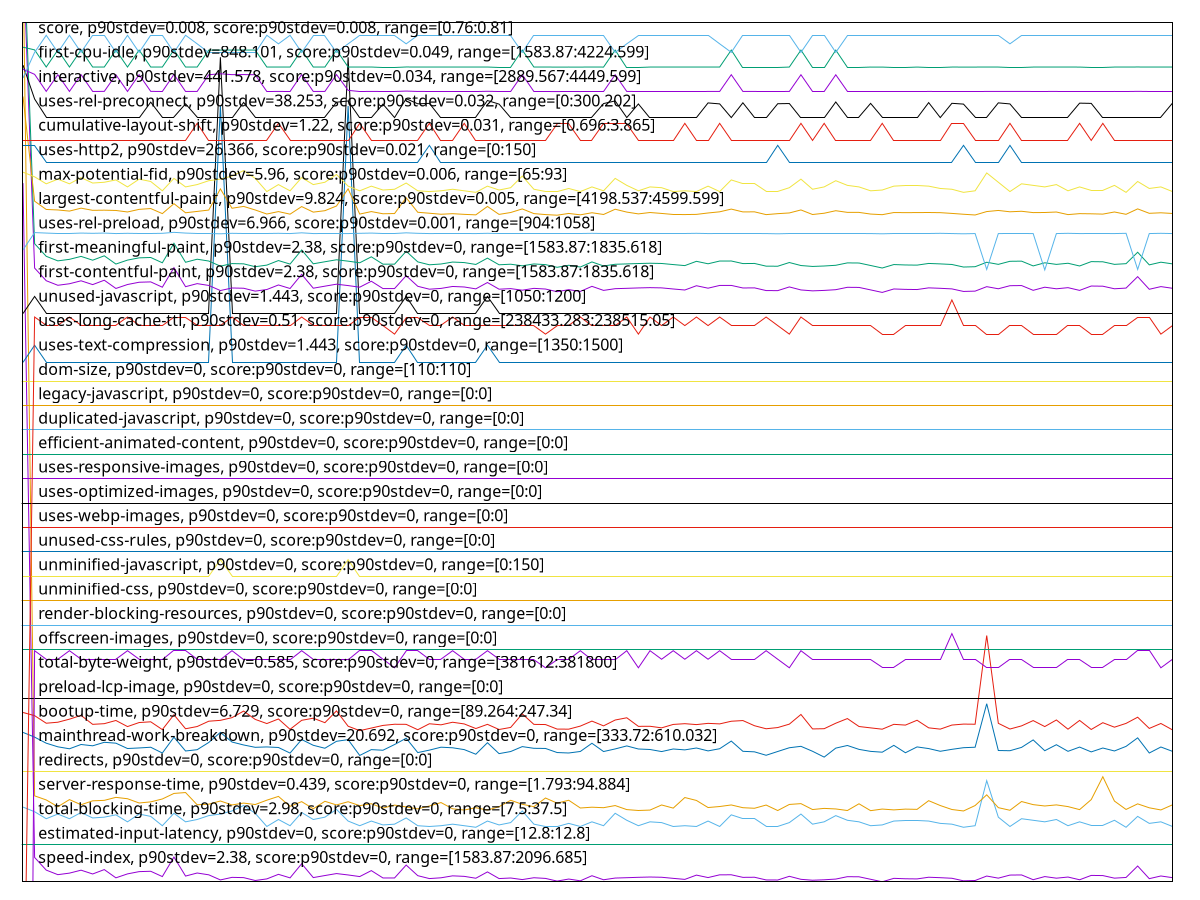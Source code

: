 reset

$speedIndexP90Stdev238ScoreP90Stdev0Range1583872096685 <<EOF
0 28.60945637517534
1 0.9855381056156887
2 0.46711560521703177
3 0.2802359209561587
4 0.3429412311140254
5 0.4640208037499747
6 0.3081840153589752
7 0.48766575670804
8 0.15029332806824414
9 0.3117532228218636
10 0.40454424498742014
11 0.41912525280115176
12 0.20181940046499847
13 1.00145582208836
14 0.2226653580475073
15 0.3480648158692503
16 0.27363051511976266
17 0.06429747413747577
18 0.1694509584302324
19 0.15895542342785518
20 0.040923211659375625
21 0.10657821086206809
22 0.29345231387593174
23 0.14887569132770295
24 0.7279914623371155
25 0.1603646882978893
26 0.24407223095455777
27 0.3251091469169154
28 0.26820833364951113
29 0.2021040440625086
30 0.4462333695289402
31 0.14539299319342547
32 0.1458478648247734
33 0.673797553869548
34 0.23890678684675493
35 0.11980297565237663
36 0.1520737458644561
37 0.23176837192090716
38 0.21069637383446604
39 0.13374493068346283
40 0.3931166417343377
41 0.12010994423792454
42 0.14323305060055702
43 0.07876685701101849
44 0.15420857284581757
45 0.12651442518196632
46 0.016868037046108952
47 0.10102766071058511
48 0.027670540634019858
49 0.23681660984148323
50 0.07119031419486532
51 0.1409559018204476
52 0.1556066752218328
53 0.1716527603757072
54 0.18333989161475017
55 0.1736954967813773
56 0.1287636677270001
57 0.0868150151995053
58 0.2618345495640284
59 0.16118792223186063
60 0.2734547058389438
61 0.2751402424359952
62 0.16981094886239134
63 0.17437082766959122
64 0.06424166166736711
65 0.06100453840153364
66 0.21281445707479918
67 0.08940750443565548
68 0.052200121243188846
69 0.07020801472108928
70 0.09976629888629418
71 0.19757486211388198
72 0.1926494116274995
73 0.091254897195995
74 -0.012014916230882022
75 0.12938039552162195
76 0.11234642964694785
77 0.10581358002168884
78 0.17475035246627613
79 0.15639642167371903
80 0.13255612507033732
81 0.027991462337112694
82 0.04084786482475522
83 0.22369788874438257
84 0.13752343490926933
85 0.2630456801652059
86 0.2691822612527517
87 0.07370187534938566
88 0.20148731626792937
89 0.13634300116665088
90 0.1826952575850953
91 0.07113450172477087
92 0.24939953122564873
93 0.24254296927382768
94 0.13714670073609625
95 0.16561943235784327
96 0.6340144251819453
97 0.11660492111562348
98 0.22624851862798323
99 0.1571136119145251
EOF

$estimatedInputLatencyP90Stdev0ScoreP90Stdev0Range128128 <<EOF
0 1.5000000000001847
1 1.5000000000001847
2 1.5000000000001847
3 1.5000000000001847
4 1.5000000000001847
5 1.5000000000001847
6 1.5000000000001847
7 1.5000000000001847
8 1.5000000000001847
9 1.5000000000001847
10 1.5000000000001847
11 1.5000000000001847
12 1.5000000000001847
13 1.5000000000001847
14 1.5000000000001847
15 1.5000000000001847
16 1.5000000000001847
17 1.5000000000001847
18 1.5000000000001847
19 1.5000000000001847
20 1.5000000000001847
21 1.5000000000001847
22 1.5000000000001847
23 1.5000000000001847
24 1.5000000000001847
25 1.5000000000001847
26 1.5000000000001847
27 1.5000000000001847
28 1.5000000000001847
29 1.5000000000001847
30 1.5000000000001847
31 1.5000000000001847
32 1.5000000000001847
33 1.5000000000001847
34 1.5000000000001847
35 1.5000000000001847
36 1.5000000000001847
37 1.5000000000001847
38 1.5000000000001847
39 1.5000000000001847
40 1.5000000000001847
41 1.5000000000001847
42 1.5000000000001847
43 1.5000000000001847
44 1.5000000000001847
45 1.5000000000001847
46 1.5000000000001847
47 1.5000000000001847
48 1.5000000000001847
49 1.5000000000001847
50 1.5000000000001847
51 1.5000000000001847
52 1.5000000000001847
53 1.5000000000001847
54 1.5000000000001847
55 1.5000000000001847
56 1.5000000000001847
57 1.5000000000001847
58 1.5000000000001847
59 1.5000000000001847
60 1.5000000000001847
61 1.5000000000001847
62 1.5000000000001847
63 1.5000000000001847
64 1.5000000000001847
65 1.5000000000001847
66 1.5000000000001847
67 1.5000000000001847
68 1.5000000000001847
69 1.5000000000001847
70 1.5000000000001847
71 1.5000000000001847
72 1.5000000000001847
73 1.5000000000001847
74 1.5000000000001847
75 1.5000000000001847
76 1.5000000000001847
77 1.5000000000001847
78 1.5000000000001847
79 1.5000000000001847
80 1.5000000000001847
81 1.5000000000001847
82 1.5000000000001847
83 1.5000000000001847
84 1.5000000000001847
85 1.5000000000001847
86 1.5000000000001847
87 1.5000000000001847
88 1.5000000000001847
89 1.5000000000001847
90 1.5000000000001847
91 1.5000000000001847
92 1.5000000000001847
93 1.5000000000001847
94 1.5000000000001847
95 1.5000000000001847
96 1.5000000000001847
97 1.5000000000001847
98 1.5000000000001847
99 1.5000000000001847
EOF

$totalBlockingTimeP90Stdev298ScoreP90Stdev0Range75375 <<EOF
0 3.049181818181818
1 2.8582727272727273
2 2.5719090909090907
3 2.762818181818182
4 2.5719090909090907
5 2.8264545454545456
6 2.603727272727273
7 2.6355454545454546
8 2.731
9 2.4446363636363637
10 2.762818181818182
11 2.6673636363636364
12 2.2855454545454545
13 2.7946363636363634
14 2.4446363636363637
15 2.5400909090909094
16 2.699181818181818
17 2.762818181818182
18 2.890090909090909
19 3.1128181818181817
20 2.7946363636363634
21 2.253727272727273
22 2.5400909090909094
23 2.2855454545454545
24 2.8264545454545456
25 2.5400909090909094
26 2.6355454545454546
27 2.9537272727272725
28 2.4764545454545455
29 2.2855454545454545
30 2.4764545454545455
31 2.3173636363636363
32 2.349181818181818
33 2.603727272727273
34 2.2855454545454545
35 2.253727272727273
36 2.2855454545454545
37 2.349181818181818
38 2.2855454545454545
39 2.221909090909091
40 2.4764545454545455
41 2.3173636363636363
42 2.412818181818182
43 2.890090909090909
44 2.349181818181818
45 2.253727272727273
46 2.253727272727273
47 2.3810000000000002
48 2.253727272727273
49 2.4446363636363637
50 2.2855454545454545
51 2.7946363636363634
52 2.508272727272727
53 2.2855454545454545
54 2.4446363636363637
55 2.412818181818182
56 2.253727272727273
57 2.2855454545454545
58 2.253727272727273
59 2.4764545454545455
60 2.253727272727273
61 2.731
62 2.5719090909090907
63 2.5719090909090907
64 2.253727272727273
65 2.253727272727273
66 2.412818181818182
67 2.762818181818182
68 2.349181818181818
69 2.4446363636363637
70 2.699181818181818
71 2.508272727272727
72 2.4446363636363637
73 2.2855454545454545
74 2.3173636363636363
75 2.4764545454545455
76 2.508272727272727
77 2.508272727272727
78 2.4764545454545455
79 2.3810000000000002
80 2.349181818181818
81 2.221909090909091
82 2.2855454545454545
83 4.131
84 2.6355454545454546
85 2.253727272727273
86 2.5719090909090907
87 2.508272727272727
88 2.4446363636363637
89 2.5400909090909094
90 2.2855454545454545
91 2.4446363636363637
92 2.2855454545454545
93 2.2855454545454545
94 2.508272727272727
95 2.221909090909091
96 2.6673636363636364
97 2.3810000000000002
98 2.4446363636363637
99 2.253727272727273
EOF

$serverResponseTimeP90Stdev0439ScoreP90Stdev0Range179394884 <<EOF
0 37.867381105743426
1 3.5087659688674186
2 3.3419382716049384
3 3.06314063338701
4 3.3554648416532475
5 3.1450515297906603
6 3.3051159420289857
7 3.324278582930757
8 3.447144927536232
9 3.3907842190016106
10 3.2168174986580786
11 3.2619060654857757
12 3.3806392914653784
13 3.60833655394525
14 3.6444074074074075
15 3.1443000536768655
16 3.1679715512614064
17 3.2983526570048314
18 3.1364095544820185
19 3.213060118089104
20 3.1529420289855072
21 3.331417606011809
22 3.48622168545357
23 3.080048845947397
24 3.2716752549651105
25 2.9804782608695657
26 3.285201825013419
27 3.1364095544820185
28 3.2679178743961357
29 3.10785346215781
30 3.186382716049383
31 3.0067799248523888
32 3.1311492216854537
33 3.0544986580783684
34 2.9752179280730005
35 3.094702630166399
36 3.2341014492753626
37 2.9782238325281805
38 2.926747718733226
39 3.0240638754696727
40 2.9252447665056365
41 3.0642678475577028
42 3.3272844873859366
43 3.1642141706924316
44 3.0653950617283954
45 3.4204675254965116
46 3.210054213633924
47 3.328787439613527
48 3.0112887815351588
49 3.0439779924852393
50 3.0236881374127753
51 3.111610842726785
52 2.9455346215781
53 2.9090880300590447
54 2.9263719806763286
55 3.135282340311326
56 3.0067799248523888
57 3.4400059044551803
58 3.3205212023617823
59 3.0304514224369297
60 3.071782608695653
61 3.1360338164251207
62 3.023312399355878
63 3.0000166398282344
64 3.1322764358561463
65 2.9072093397745573
66 3.1566994095544825
67 3.1901400966183577
68 2.948164787976382
69 2.995132045088567
70 2.972212023617821
71 2.90833655394525
72 3.1837525496511008
73 2.9019490069779925
74 2.9677031669350513
75 2.933886741814278
76 2.9654487385936665
77 2.9556795491143317
78 3.3111277509393453
79 3.1119865807836824
80 2.949667740203972
81 2.889549651100376
82 3.1119865807836824
83 3.5504728931830387
84 3.0251910896403653
85 2.9184814814814817
86 3.2765598497047774
87 3.149184648416533
88 3.0939511540526037
89 3.138288244766506
90 3.0687767042404728
91 2.944783145464305
92 3.3547133655394523
93 4.291804079441761
94 3.2953467525496514
95 2.951922168545357
96 3.1807466451959208
97 3.019555018786903
98 2.931256575415996
99 3.1412941492216855
EOF

$redirectsP90Stdev0ScoreP90Stdev0Range00 <<EOF
0 4.5
1 4.5
2 4.5
3 4.5
4 4.5
5 4.5
6 4.5
7 4.5
8 4.5
9 4.5
10 4.5
11 4.5
12 4.5
13 4.5
14 4.5
15 4.5
16 4.5
17 4.5
18 4.5
19 4.5
20 4.5
21 4.5
22 4.5
23 4.5
24 4.5
25 4.5
26 4.5
27 4.5
28 4.5
29 4.5
30 4.5
31 4.5
32 4.5
33 4.5
34 4.5
35 4.5
36 4.5
37 4.5
38 4.5
39 4.5
40 4.5
41 4.5
42 4.5
43 4.5
44 4.5
45 4.5
46 4.5
47 4.5
48 4.5
49 4.5
50 4.5
51 4.5
52 4.5
53 4.5
54 4.5
55 4.5
56 4.5
57 4.5
58 4.5
59 4.5
60 4.5
61 4.5
62 4.5
63 4.5
64 4.5
65 4.5
66 4.5
67 4.5
68 4.5
69 4.5
70 4.5
71 4.5
72 4.5
73 4.5
74 4.5
75 4.5
76 4.5
77 4.5
78 4.5
79 4.5
80 4.5
81 4.5
82 4.5
83 4.5
84 4.5
85 4.5
86 4.5
87 4.5
88 4.5
89 4.5
90 4.5
91 4.5
92 4.5
93 4.5
94 4.5
95 4.5
96 4.5
97 4.5
98 4.5
99 4.5
EOF

$mainthreadWorkBreakdownP90Stdev20692ScoreP90Stdev0Range33372610032 <<EOF
0 6.1083453533616865
1 5.914105013120983
2 5.6664034476517955
3 5.518118224595058
4 5.437039589177449
5 5.613512306578588
6 5.558879241697584
7 5.702477106144238
8 5.667131888516875
9 5.44793453081169
10 5.471212967152292
11 5.500287259071577
12 5.263290607184869
13 5.911381277712422
14 5.347251334720838
15 5.400300832503844
16 5.696712921907519
17 6.108978780200888
18 5.713973803275721
19 5.593369333092027
20 5.4975635236630165
21 5.513177495249298
22 5.490247443670254
23 5.261358655325309
24 5.816588951226132
25 5.580352411546463
26 5.459272871233371
27 5.744346620215363
28 5.8112998371188125
29 5.164539362953578
30 5.402707854492803
31 5.377592480318522
32 5.611231969957467
33 5.869448420957379
34 5.281438286127951
35 5.382374852954483
36 5.502219210931138
37 5.478275676409373
38 5.404101393539044
39 5.214105013120983
40 5.685627952221518
41 5.238618631798026
42 5.324384625825715
43 5.526479458872498
44 5.456517464482852
45 5.45075328024613
46 5.283370237987512
47 5.26430409012759
48 5.327013347208396
49 5.6634896841914735
50 5.324447968509636
51 5.430927020179167
52 5.554476925165142
53 5.428424984164327
54 5.408060311284045
55 5.323212786173196
56 5.428741697583927
57 5.392161297620126
58 5.4693126866346935
59 5.350481811600758
60 5.439794995927969
61 5.753024567912405
62 5.333600986336075
63 5.312127816487194
64 5.171507058184777
65 5.326284906343316
66 5.479732558139535
67 5.538039498687899
68 5.334646140620757
69 5.096414306397609
70 5.464435299972852
71 5.571991177269024
72 5.413127725997645
73 5.330813908243597
74 5.297622341869513
75 5.577597004795945
76 5.275072346393991
77 5.513652565378697
78 5.44559085150665
79 5.334931182698396
80 5.414457922359965
81 5.481727852683013
82 5.500889014568816
83 7.284207266310741
84 5.366444167948601
85 5.35786123427744
86 5.494618088860735
87 5.800563252194371
88 5.358304633064879
89 5.603535833861187
90 5.333157587548637
91 5.507096597592977
92 5.309625780472354
93 5.468805945163333
94 5.347789747534158
95 5.5355374626730605
96 5.8851574065695385
97 5.264494118179349
98 5.5101687177630945
99 5.331795719844356
EOF

$bootupTimeP90Stdev6729ScoreP90Stdev0Range8926424734 <<EOF
0 6.9235621301775145
1 6.794469428007889
2 6.484410256410257
3 6.525140039447731
4 6.650485207100591
5 6.805021696252464
6 6.438355029585798
7 6.465771203155818
8 6.596934911242604
9 6.346934911242604
10 6.512023668639053
11 6.542595660749507
12 6.223562130177514
13 6.831353057199211
14 6.257388560157791
15 6.349104536489152
16 6.5670532544378695
17 6.60196449704142
18 6.712418145956606
19 6.981747534516765
20 6.641214990138066
21 6.470603550295857
22 6.65876923076923
23 6.234607495069033
24 6.603443786982249
25 6.689834319526627
26 6.506599605522682
27 6.989637080867849
28 6.361727810650887
29 6.180169625246548
30 6.286382642998027
31 6.3942721893491115
32 6.442003944773175
33 6.4384536489151865
34 6.217546351084812
35 6.462812623274161
36 6.418631163708087
37 6.524646942800788
38 6.455120315581854
39 6.2669546351084815
40 6.4385522682445755
41 6.227408284023668
42 6.312023668639053
43 6.8674477317554246
44 6.43687573964497
45 6.430071005917159
46 6.244074950690335
47 6.241313609467455
48 6.366560157790927
49 6.571293885601577
50 6.376224852071005
51 6.6153767258382645
52 6.70738856015779
53 6.3563037475345165
54 6.3593609467455625
55 6.294765285996055
56 6.434903353057199
57 6.465475345167652
58 6.428295857988165
59 6.4787889546351085
60 6.456698224852071
61 6.565573964497041
62 6.593384615384615
63 6.381550295857988
64 6.257289940828402
65 6.30669822485207
66 6.446836291913215
67 6.842891518737671
68 6.250781065088757
69 6.259656804733728
70 6.484607495069033
71 6.6754358974358965
72 6.34989349112426
73 6.293877712031558
74 6.2398343195266275
75 6.438650887573964
76 6.408078895463511
77 6.6063037475345165
78 6.29515976331361
79 6.242299802761341
80 6.409262327416174
81 6.4486114398422085
82 6.443088757396449
83 10.077506903353052
84 6.48066272189349
85 6.246343195266272
86 6.375633136094674
87 6.592595660749506
88 6.34713214990138
89 6.6173491124260355
90 6.240031558185404
91 6.599400394477317
92 6.228295857988165
93 6.505909270216962
94 6.322280078895464
95 6.477112426035504
96 6.730366863905324
97 6.271491124260356
98 6.474055226824457
99 6.211136094674556
EOF

$preloadLcpImageP90Stdev0ScoreP90Stdev0Range00 <<EOF
0 7.5
1 7.5
2 7.5
3 7.5
4 7.5
5 7.5
6 7.5
7 7.5
8 7.5
9 7.5
10 7.5
11 7.5
12 7.5
13 7.5
14 7.5
15 7.5
16 7.5
17 7.5
18 7.5
19 7.5
20 7.5
21 7.5
22 7.5
23 7.5
24 7.5
25 7.5
26 7.5
27 7.5
28 7.5
29 7.5
30 7.5
31 7.5
32 7.5
33 7.5
34 7.5
35 7.5
36 7.5
37 7.5
38 7.5
39 7.5
40 7.5
41 7.5
42 7.5
43 7.5
44 7.5
45 7.5
46 7.5
47 7.5
48 7.5
49 7.5
50 7.5
51 7.5
52 7.5
53 7.5
54 7.5
55 7.5
56 7.5
57 7.5
58 7.5
59 7.5
60 7.5
61 7.5
62 7.5
63 7.5
64 7.5
65 7.5
66 7.5
67 7.5
68 7.5
69 7.5
70 7.5
71 7.5
72 7.5
73 7.5
74 7.5
75 7.5
76 7.5
77 7.5
78 7.5
79 7.5
80 7.5
81 7.5
82 7.5
83 7.5
84 7.5
85 7.5
86 7.5
87 7.5
88 7.5
89 7.5
90 7.5
91 7.5
92 7.5
93 7.5
94 7.5
95 7.5
96 7.5
97 7.5
98 7.5
99 7.5
EOF

$totalByteWeightP90Stdev0585ScoreP90Stdev0Range381612381800 <<EOF
0 -55.64450000002398
1 9.45549999998184
2 9.105499999976018
3 9.105499999976018
4 9.45549999998184
5 9.105499999976018
6 9.105499999976018
7 9.105499999976018
8 9.105499999976018
9 9.45549999998184
10 9.105499999976018
11 9.105499999976018
12 9.105499999976018
13 9.45549999998184
14 9.45549999998184
15 9.105499999976018
16 9.105499999976018
17 9.105499999976018
18 9.45549999998184
19 9.105499999976018
20 9.105499999976018
21 9.105499999976018
22 9.105499999976018
23 9.105499999976018
24 9.45549999998184
25 9.105499999976018
26 9.105499999976018
27 9.105499999976018
28 9.105499999976018
29 9.45549999998184
30 9.45549999998184
31 9.105499999976018
32 8.755499999999302
33 9.45549999998184
34 9.45549999998184
35 9.105499999976018
36 9.105499999976018
37 9.45549999998184
38 9.105499999976018
39 9.105499999976018
40 9.45549999998184
41 9.105499999976018
42 9.105499999976018
43 9.105499999976018
44 9.105499999976018
45 8.755499999999302
46 9.105499999976018
47 9.105499999976018
48 9.45549999998184
49 9.105499999976018
50 9.105499999976018
51 9.105499999976018
52 9.45549999998184
53 8.755499999999302
54 9.45549999998184
55 9.105499999976018
56 9.45549999998184
57 9.105499999976018
58 9.45549999998184
59 9.105499999976018
60 9.45549999998184
61 9.105499999976018
62 9.105499999976018
63 9.105499999976018
64 9.45549999998184
65 9.105499999976018
66 8.755499999999302
67 9.45549999998184
68 9.105499999976018
69 9.105499999976018
70 9.105499999976018
71 9.105499999976018
72 9.105499999976018
73 9.105499999976018
74 8.755499999999302
75 8.755499999999302
76 9.105499999976018
77 9.105499999976018
78 9.105499999976018
79 9.105499999976018
80 10.15549999999348
81 9.105499999976018
82 9.105499999976018
83 8.755499999999302
84 8.755499999999302
85 9.105499999976018
86 9.105499999976018
87 8.755499999999302
88 8.755499999999302
89 8.755499999999302
90 9.105499999976018
91 9.105499999976018
92 8.755499999999302
93 8.755499999999302
94 9.105499999976018
95 9.105499999976018
96 9.45549999998184
97 9.45549999998184
98 8.755499999999302
99 9.105499999976018
EOF

$offscreenImagesP90Stdev0ScoreP90Stdev0Range00 <<EOF
0 9.5
1 9.5
2 9.5
3 9.5
4 9.5
5 9.5
6 9.5
7 9.5
8 9.5
9 9.5
10 9.5
11 9.5
12 9.5
13 9.5
14 9.5
15 9.5
16 9.5
17 9.5
18 9.5
19 9.5
20 9.5
21 9.5
22 9.5
23 9.5
24 9.5
25 9.5
26 9.5
27 9.5
28 9.5
29 9.5
30 9.5
31 9.5
32 9.5
33 9.5
34 9.5
35 9.5
36 9.5
37 9.5
38 9.5
39 9.5
40 9.5
41 9.5
42 9.5
43 9.5
44 9.5
45 9.5
46 9.5
47 9.5
48 9.5
49 9.5
50 9.5
51 9.5
52 9.5
53 9.5
54 9.5
55 9.5
56 9.5
57 9.5
58 9.5
59 9.5
60 9.5
61 9.5
62 9.5
63 9.5
64 9.5
65 9.5
66 9.5
67 9.5
68 9.5
69 9.5
70 9.5
71 9.5
72 9.5
73 9.5
74 9.5
75 9.5
76 9.5
77 9.5
78 9.5
79 9.5
80 9.5
81 9.5
82 9.5
83 9.5
84 9.5
85 9.5
86 9.5
87 9.5
88 9.5
89 9.5
90 9.5
91 9.5
92 9.5
93 9.5
94 9.5
95 9.5
96 9.5
97 9.5
98 9.5
99 9.5
EOF

$renderBlockingResourcesP90Stdev0ScoreP90Stdev0Range00 <<EOF
0 10.5
1 10.5
2 10.5
3 10.5
4 10.5
5 10.5
6 10.5
7 10.5
8 10.5
9 10.5
10 10.5
11 10.5
12 10.5
13 10.5
14 10.5
15 10.5
16 10.5
17 10.5
18 10.5
19 10.5
20 10.5
21 10.5
22 10.5
23 10.5
24 10.5
25 10.5
26 10.5
27 10.5
28 10.5
29 10.5
30 10.5
31 10.5
32 10.5
33 10.5
34 10.5
35 10.5
36 10.5
37 10.5
38 10.5
39 10.5
40 10.5
41 10.5
42 10.5
43 10.5
44 10.5
45 10.5
46 10.5
47 10.5
48 10.5
49 10.5
50 10.5
51 10.5
52 10.5
53 10.5
54 10.5
55 10.5
56 10.5
57 10.5
58 10.5
59 10.5
60 10.5
61 10.5
62 10.5
63 10.5
64 10.5
65 10.5
66 10.5
67 10.5
68 10.5
69 10.5
70 10.5
71 10.5
72 10.5
73 10.5
74 10.5
75 10.5
76 10.5
77 10.5
78 10.5
79 10.5
80 10.5
81 10.5
82 10.5
83 10.5
84 10.5
85 10.5
86 10.5
87 10.5
88 10.5
89 10.5
90 10.5
91 10.5
92 10.5
93 10.5
94 10.5
95 10.5
96 10.5
97 10.5
98 10.5
99 10.5
EOF

$unminifiedCssP90Stdev0ScoreP90Stdev0Range00 <<EOF
0 11.5
1 11.5
2 11.5
3 11.5
4 11.5
5 11.5
6 11.5
7 11.5
8 11.5
9 11.5
10 11.5
11 11.5
12 11.5
13 11.5
14 11.5
15 11.5
16 11.5
17 11.5
18 11.5
19 11.5
20 11.5
21 11.5
22 11.5
23 11.5
24 11.5
25 11.5
26 11.5
27 11.5
28 11.5
29 11.5
30 11.5
31 11.5
32 11.5
33 11.5
34 11.5
35 11.5
36 11.5
37 11.5
38 11.5
39 11.5
40 11.5
41 11.5
42 11.5
43 11.5
44 11.5
45 11.5
46 11.5
47 11.5
48 11.5
49 11.5
50 11.5
51 11.5
52 11.5
53 11.5
54 11.5
55 11.5
56 11.5
57 11.5
58 11.5
59 11.5
60 11.5
61 11.5
62 11.5
63 11.5
64 11.5
65 11.5
66 11.5
67 11.5
68 11.5
69 11.5
70 11.5
71 11.5
72 11.5
73 11.5
74 11.5
75 11.5
76 11.5
77 11.5
78 11.5
79 11.5
80 11.5
81 11.5
82 11.5
83 11.5
84 11.5
85 11.5
86 11.5
87 11.5
88 11.5
89 11.5
90 11.5
91 11.5
92 11.5
93 11.5
94 11.5
95 11.5
96 11.5
97 11.5
98 11.5
99 11.5
EOF

$unminifiedJavascriptP90Stdev0ScoreP90Stdev0Range0150 <<EOF
0 12.486
1 12.486
2 12.486
3 12.486
4 12.486
5 12.486
6 12.486
7 12.486
8 12.486
9 12.486
10 12.486
11 12.486
12 12.486
13 12.486
14 12.486
15 12.486
16 12.486
17 13.186
18 12.486
19 12.486
20 12.486
21 12.486
22 12.486
23 12.486
24 12.486
25 12.486
26 12.486
27 12.486
28 13.186
29 12.486
30 12.486
31 12.486
32 12.486
33 12.486
34 12.486
35 12.486
36 12.486
37 12.486
38 12.486
39 12.486
40 12.486
41 12.486
42 12.486
43 12.486
44 12.486
45 12.486
46 12.486
47 12.486
48 12.486
49 12.486
50 12.486
51 12.486
52 12.486
53 12.486
54 12.486
55 12.486
56 12.486
57 12.486
58 12.486
59 12.486
60 12.486
61 12.486
62 12.486
63 12.486
64 12.486
65 12.486
66 12.486
67 12.486
68 12.486
69 12.486
70 12.486
71 12.486
72 12.486
73 12.486
74 12.486
75 12.486
76 12.486
77 12.486
78 12.486
79 12.486
80 12.486
81 12.486
82 12.486
83 12.486
84 12.486
85 12.486
86 12.486
87 12.486
88 12.486
89 12.486
90 12.486
91 12.486
92 12.486
93 12.486
94 12.486
95 12.486
96 12.486
97 12.486
98 12.486
99 12.486
EOF

$unusedCssRulesP90Stdev0ScoreP90Stdev0Range00 <<EOF
0 13.5
1 13.5
2 13.5
3 13.5
4 13.5
5 13.5
6 13.5
7 13.5
8 13.5
9 13.5
10 13.5
11 13.5
12 13.5
13 13.5
14 13.5
15 13.5
16 13.5
17 13.5
18 13.5
19 13.5
20 13.5
21 13.5
22 13.5
23 13.5
24 13.5
25 13.5
26 13.5
27 13.5
28 13.5
29 13.5
30 13.5
31 13.5
32 13.5
33 13.5
34 13.5
35 13.5
36 13.5
37 13.5
38 13.5
39 13.5
40 13.5
41 13.5
42 13.5
43 13.5
44 13.5
45 13.5
46 13.5
47 13.5
48 13.5
49 13.5
50 13.5
51 13.5
52 13.5
53 13.5
54 13.5
55 13.5
56 13.5
57 13.5
58 13.5
59 13.5
60 13.5
61 13.5
62 13.5
63 13.5
64 13.5
65 13.5
66 13.5
67 13.5
68 13.5
69 13.5
70 13.5
71 13.5
72 13.5
73 13.5
74 13.5
75 13.5
76 13.5
77 13.5
78 13.5
79 13.5
80 13.5
81 13.5
82 13.5
83 13.5
84 13.5
85 13.5
86 13.5
87 13.5
88 13.5
89 13.5
90 13.5
91 13.5
92 13.5
93 13.5
94 13.5
95 13.5
96 13.5
97 13.5
98 13.5
99 13.5
EOF

$usesWebpImagesP90Stdev0ScoreP90Stdev0Range00 <<EOF
0 14.5
1 14.5
2 14.5
3 14.5
4 14.5
5 14.5
6 14.5
7 14.5
8 14.5
9 14.5
10 14.5
11 14.5
12 14.5
13 14.5
14 14.5
15 14.5
16 14.5
17 14.5
18 14.5
19 14.5
20 14.5
21 14.5
22 14.5
23 14.5
24 14.5
25 14.5
26 14.5
27 14.5
28 14.5
29 14.5
30 14.5
31 14.5
32 14.5
33 14.5
34 14.5
35 14.5
36 14.5
37 14.5
38 14.5
39 14.5
40 14.5
41 14.5
42 14.5
43 14.5
44 14.5
45 14.5
46 14.5
47 14.5
48 14.5
49 14.5
50 14.5
51 14.5
52 14.5
53 14.5
54 14.5
55 14.5
56 14.5
57 14.5
58 14.5
59 14.5
60 14.5
61 14.5
62 14.5
63 14.5
64 14.5
65 14.5
66 14.5
67 14.5
68 14.5
69 14.5
70 14.5
71 14.5
72 14.5
73 14.5
74 14.5
75 14.5
76 14.5
77 14.5
78 14.5
79 14.5
80 14.5
81 14.5
82 14.5
83 14.5
84 14.5
85 14.5
86 14.5
87 14.5
88 14.5
89 14.5
90 14.5
91 14.5
92 14.5
93 14.5
94 14.5
95 14.5
96 14.5
97 14.5
98 14.5
99 14.5
EOF

$usesOptimizedImagesP90Stdev0ScoreP90Stdev0Range00 <<EOF
0 15.5
1 15.5
2 15.5
3 15.5
4 15.5
5 15.5
6 15.5
7 15.5
8 15.5
9 15.5
10 15.5
11 15.5
12 15.5
13 15.5
14 15.5
15 15.5
16 15.5
17 15.5
18 15.5
19 15.5
20 15.5
21 15.5
22 15.5
23 15.5
24 15.5
25 15.5
26 15.5
27 15.5
28 15.5
29 15.5
30 15.5
31 15.5
32 15.5
33 15.5
34 15.5
35 15.5
36 15.5
37 15.5
38 15.5
39 15.5
40 15.5
41 15.5
42 15.5
43 15.5
44 15.5
45 15.5
46 15.5
47 15.5
48 15.5
49 15.5
50 15.5
51 15.5
52 15.5
53 15.5
54 15.5
55 15.5
56 15.5
57 15.5
58 15.5
59 15.5
60 15.5
61 15.5
62 15.5
63 15.5
64 15.5
65 15.5
66 15.5
67 15.5
68 15.5
69 15.5
70 15.5
71 15.5
72 15.5
73 15.5
74 15.5
75 15.5
76 15.5
77 15.5
78 15.5
79 15.5
80 15.5
81 15.5
82 15.5
83 15.5
84 15.5
85 15.5
86 15.5
87 15.5
88 15.5
89 15.5
90 15.5
91 15.5
92 15.5
93 15.5
94 15.5
95 15.5
96 15.5
97 15.5
98 15.5
99 15.5
EOF

$usesResponsiveImagesP90Stdev0ScoreP90Stdev0Range00 <<EOF
0 16.5
1 16.5
2 16.5
3 16.5
4 16.5
5 16.5
6 16.5
7 16.5
8 16.5
9 16.5
10 16.5
11 16.5
12 16.5
13 16.5
14 16.5
15 16.5
16 16.5
17 16.5
18 16.5
19 16.5
20 16.5
21 16.5
22 16.5
23 16.5
24 16.5
25 16.5
26 16.5
27 16.5
28 16.5
29 16.5
30 16.5
31 16.5
32 16.5
33 16.5
34 16.5
35 16.5
36 16.5
37 16.5
38 16.5
39 16.5
40 16.5
41 16.5
42 16.5
43 16.5
44 16.5
45 16.5
46 16.5
47 16.5
48 16.5
49 16.5
50 16.5
51 16.5
52 16.5
53 16.5
54 16.5
55 16.5
56 16.5
57 16.5
58 16.5
59 16.5
60 16.5
61 16.5
62 16.5
63 16.5
64 16.5
65 16.5
66 16.5
67 16.5
68 16.5
69 16.5
70 16.5
71 16.5
72 16.5
73 16.5
74 16.5
75 16.5
76 16.5
77 16.5
78 16.5
79 16.5
80 16.5
81 16.5
82 16.5
83 16.5
84 16.5
85 16.5
86 16.5
87 16.5
88 16.5
89 16.5
90 16.5
91 16.5
92 16.5
93 16.5
94 16.5
95 16.5
96 16.5
97 16.5
98 16.5
99 16.5
EOF

$efficientAnimatedContentP90Stdev0ScoreP90Stdev0Range00 <<EOF
0 17.5
1 17.5
2 17.5
3 17.5
4 17.5
5 17.5
6 17.5
7 17.5
8 17.5
9 17.5
10 17.5
11 17.5
12 17.5
13 17.5
14 17.5
15 17.5
16 17.5
17 17.5
18 17.5
19 17.5
20 17.5
21 17.5
22 17.5
23 17.5
24 17.5
25 17.5
26 17.5
27 17.5
28 17.5
29 17.5
30 17.5
31 17.5
32 17.5
33 17.5
34 17.5
35 17.5
36 17.5
37 17.5
38 17.5
39 17.5
40 17.5
41 17.5
42 17.5
43 17.5
44 17.5
45 17.5
46 17.5
47 17.5
48 17.5
49 17.5
50 17.5
51 17.5
52 17.5
53 17.5
54 17.5
55 17.5
56 17.5
57 17.5
58 17.5
59 17.5
60 17.5
61 17.5
62 17.5
63 17.5
64 17.5
65 17.5
66 17.5
67 17.5
68 17.5
69 17.5
70 17.5
71 17.5
72 17.5
73 17.5
74 17.5
75 17.5
76 17.5
77 17.5
78 17.5
79 17.5
80 17.5
81 17.5
82 17.5
83 17.5
84 17.5
85 17.5
86 17.5
87 17.5
88 17.5
89 17.5
90 17.5
91 17.5
92 17.5
93 17.5
94 17.5
95 17.5
96 17.5
97 17.5
98 17.5
99 17.5
EOF

$duplicatedJavascriptP90Stdev0ScoreP90Stdev0Range00 <<EOF
0 18.5
1 18.5
2 18.5
3 18.5
4 18.5
5 18.5
6 18.5
7 18.5
8 18.5
9 18.5
10 18.5
11 18.5
12 18.5
13 18.5
14 18.5
15 18.5
16 18.5
17 18.5
18 18.5
19 18.5
20 18.5
21 18.5
22 18.5
23 18.5
24 18.5
25 18.5
26 18.5
27 18.5
28 18.5
29 18.5
30 18.5
31 18.5
32 18.5
33 18.5
34 18.5
35 18.5
36 18.5
37 18.5
38 18.5
39 18.5
40 18.5
41 18.5
42 18.5
43 18.5
44 18.5
45 18.5
46 18.5
47 18.5
48 18.5
49 18.5
50 18.5
51 18.5
52 18.5
53 18.5
54 18.5
55 18.5
56 18.5
57 18.5
58 18.5
59 18.5
60 18.5
61 18.5
62 18.5
63 18.5
64 18.5
65 18.5
66 18.5
67 18.5
68 18.5
69 18.5
70 18.5
71 18.5
72 18.5
73 18.5
74 18.5
75 18.5
76 18.5
77 18.5
78 18.5
79 18.5
80 18.5
81 18.5
82 18.5
83 18.5
84 18.5
85 18.5
86 18.5
87 18.5
88 18.5
89 18.5
90 18.5
91 18.5
92 18.5
93 18.5
94 18.5
95 18.5
96 18.5
97 18.5
98 18.5
99 18.5
EOF

$legacyJavascriptP90Stdev0ScoreP90Stdev0Range00 <<EOF
0 19.5
1 19.5
2 19.5
3 19.5
4 19.5
5 19.5
6 19.5
7 19.5
8 19.5
9 19.5
10 19.5
11 19.5
12 19.5
13 19.5
14 19.5
15 19.5
16 19.5
17 19.5
18 19.5
19 19.5
20 19.5
21 19.5
22 19.5
23 19.5
24 19.5
25 19.5
26 19.5
27 19.5
28 19.5
29 19.5
30 19.5
31 19.5
32 19.5
33 19.5
34 19.5
35 19.5
36 19.5
37 19.5
38 19.5
39 19.5
40 19.5
41 19.5
42 19.5
43 19.5
44 19.5
45 19.5
46 19.5
47 19.5
48 19.5
49 19.5
50 19.5
51 19.5
52 19.5
53 19.5
54 19.5
55 19.5
56 19.5
57 19.5
58 19.5
59 19.5
60 19.5
61 19.5
62 19.5
63 19.5
64 19.5
65 19.5
66 19.5
67 19.5
68 19.5
69 19.5
70 19.5
71 19.5
72 19.5
73 19.5
74 19.5
75 19.5
76 19.5
77 19.5
78 19.5
79 19.5
80 19.5
81 19.5
82 19.5
83 19.5
84 19.5
85 19.5
86 19.5
87 19.5
88 19.5
89 19.5
90 19.5
91 19.5
92 19.5
93 19.5
94 19.5
95 19.5
96 19.5
97 19.5
98 19.5
99 19.5
EOF

$domSizeP90Stdev0ScoreP90Stdev0Range110110 <<EOF
0 20.5
1 20.5
2 20.5
3 20.5
4 20.5
5 20.5
6 20.5
7 20.5
8 20.5
9 20.5
10 20.5
11 20.5
12 20.5
13 20.5
14 20.5
15 20.5
16 20.5
17 20.5
18 20.5
19 20.5
20 20.5
21 20.5
22 20.5
23 20.5
24 20.5
25 20.5
26 20.5
27 20.5
28 20.5
29 20.5
30 20.5
31 20.5
32 20.5
33 20.5
34 20.5
35 20.5
36 20.5
37 20.5
38 20.5
39 20.5
40 20.5
41 20.5
42 20.5
43 20.5
44 20.5
45 20.5
46 20.5
47 20.5
48 20.5
49 20.5
50 20.5
51 20.5
52 20.5
53 20.5
54 20.5
55 20.5
56 20.5
57 20.5
58 20.5
59 20.5
60 20.5
61 20.5
62 20.5
63 20.5
64 20.5
65 20.5
66 20.5
67 20.5
68 20.5
69 20.5
70 20.5
71 20.5
72 20.5
73 20.5
74 20.5
75 20.5
76 20.5
77 20.5
78 20.5
79 20.5
80 20.5
81 20.5
82 20.5
83 20.5
84 20.5
85 20.5
86 20.5
87 20.5
88 20.5
89 20.5
90 20.5
91 20.5
92 20.5
93 20.5
94 20.5
95 20.5
96 20.5
97 20.5
98 20.5
99 20.5
EOF

$usesTextCompressionP90Stdev1443ScoreP90Stdev0Range13501500 <<EOF
0 21.269000000000005
1 21.96900000000001
2 21.269000000000005
3 21.269000000000005
4 21.269000000000005
5 21.269000000000005
6 21.269000000000005
7 21.269000000000005
8 21.269000000000005
9 21.269000000000005
10 21.269000000000005
11 21.269000000000005
12 21.269000000000005
13 21.269000000000005
14 21.269000000000005
15 21.269000000000005
16 21.269000000000005
17 31.769000000000005
18 21.269000000000005
19 21.269000000000005
20 21.269000000000005
21 21.269000000000005
22 21.269000000000005
23 21.269000000000005
24 21.269000000000005
25 21.269000000000005
26 21.269000000000005
27 21.269000000000005
28 31.769000000000005
29 21.269000000000005
30 21.269000000000005
31 21.269000000000005
32 21.269000000000005
33 21.96900000000001
34 21.269000000000005
35 21.269000000000005
36 21.269000000000005
37 21.269000000000005
38 21.269000000000005
39 21.269000000000005
40 21.96900000000001
41 21.269000000000005
42 21.269000000000005
43 21.269000000000005
44 21.269000000000005
45 21.269000000000005
46 21.269000000000005
47 21.269000000000005
48 21.269000000000005
49 21.269000000000005
50 21.269000000000005
51 21.269000000000005
52 21.269000000000005
53 21.269000000000005
54 21.269000000000005
55 21.269000000000005
56 21.269000000000005
57 21.269000000000005
58 21.269000000000005
59 21.269000000000005
60 21.269000000000005
61 21.269000000000005
62 21.269000000000005
63 21.269000000000005
64 21.269000000000005
65 21.269000000000005
66 21.269000000000005
67 21.269000000000005
68 21.269000000000005
69 21.269000000000005
70 21.269000000000005
71 21.269000000000005
72 21.269000000000005
73 21.269000000000005
74 21.269000000000005
75 21.269000000000005
76 21.269000000000005
77 21.269000000000005
78 21.269000000000005
79 21.269000000000005
80 21.269000000000005
81 21.269000000000005
82 21.269000000000005
83 21.269000000000005
84 21.269000000000005
85 21.269000000000005
86 21.269000000000005
87 21.269000000000005
88 21.269000000000005
89 21.269000000000005
90 21.269000000000005
91 21.269000000000005
92 21.269000000000005
93 21.269000000000005
94 21.269000000000005
95 21.269000000000005
96 21.269000000000005
97 21.269000000000005
98 21.269000000000005
99 21.269000000000005
EOF

$usesLongCacheTtlP90Stdev051ScoreP90Stdev0Range23843328323851505 <<EOF
0 -8.573132075485773
1 23.124981132132234
2 22.774981132140965
3 22.774981132140965
4 23.124981132132234
5 22.774981132140965
6 22.774981132140965
7 22.774981132140965
8 22.774981132140965
9 23.124981132132234
10 22.774981132140965
11 22.774981132140965
12 22.774981132140965
13 23.124981132132234
14 23.124981132132234
15 22.774981132140965
16 22.774981132140965
17 22.774981132140965
18 23.124981132132234
19 22.774981132140965
20 22.774981132140965
21 22.774981132140965
22 22.774981132140965
23 22.774981132140965
24 23.124981132132234
25 22.774981132140965
26 22.774981132140965
27 22.774981132140965
28 22.774981132140965
29 23.124981132132234
30 23.124981132132234
31 22.774981132140965
32 22.424981132135144
33 23.124981132132234
34 23.124981132132234
35 22.774981132140965
36 22.774981132140965
37 23.124981132132234
38 22.774981132140965
39 22.774981132140965
40 22.774981132140965
41 22.774981132140965
42 22.774981132140965
43 22.774981132140965
44 22.774981132140965
45 22.424981132135144
46 22.774981132140965
47 22.774981132140965
48 23.124981132132234
49 22.774981132140965
50 22.774981132140965
51 22.774981132140965
52 23.124981132132234
53 22.424981132135144
54 23.124981132132234
55 22.774981132140965
56 23.124981132132234
57 22.774981132140965
58 23.124981132132234
59 22.774981132140965
60 23.124981132132234
61 22.774981132140965
62 22.774981132140965
63 22.774981132140965
64 23.124981132132234
65 22.774981132140965
66 22.424981132135144
67 23.124981132132234
68 22.774981132140965
69 22.774981132140965
70 22.774981132140965
71 22.774981132140965
72 22.774981132140965
73 22.774981132140965
74 22.424981132135144
75 22.424981132135144
76 22.774981132140965
77 22.774981132140965
78 22.774981132140965
79 22.774981132140965
80 23.824981132143876
81 22.774981132140965
82 22.774981132140965
83 22.424981132135144
84 22.424981132135144
85 22.774981132140965
86 22.774981132140965
87 22.424981132135144
88 22.424981132135144
89 22.424981132135144
90 22.774981132140965
91 22.774981132140965
92 22.424981132135144
93 22.424981132135144
94 22.774981132140965
95 22.774981132140965
96 23.124981132132234
97 23.124981132132234
98 22.424981132135144
99 22.774981132140965
EOF

$unusedJavascriptP90Stdev1443ScoreP90Stdev0Range10501200 <<EOF
0 23.26899999999999
1 23.968999999999994
2 23.26899999999999
3 23.26899999999999
4 23.26899999999999
5 23.26899999999999
6 23.26899999999999
7 23.26899999999999
8 23.26899999999999
9 23.26899999999999
10 23.26899999999999
11 23.26899999999999
12 23.26899999999999
13 23.26899999999999
14 23.26899999999999
15 23.26899999999999
16 23.26899999999999
17 33.76899999999999
18 23.26899999999999
19 23.26899999999999
20 23.26899999999999
21 23.26899999999999
22 23.26899999999999
23 23.26899999999999
24 23.26899999999999
25 23.26899999999999
26 23.26899999999999
27 23.26899999999999
28 33.76899999999999
29 23.26899999999999
30 23.26899999999999
31 23.26899999999999
32 23.26899999999999
33 23.968999999999994
34 23.26899999999999
35 23.26899999999999
36 23.26899999999999
37 23.26899999999999
38 23.26899999999999
39 23.26899999999999
40 23.968999999999994
41 23.26899999999999
42 23.26899999999999
43 23.26899999999999
44 23.26899999999999
45 23.26899999999999
46 23.26899999999999
47 23.26899999999999
48 23.26899999999999
49 23.26899999999999
50 23.26899999999999
51 23.26899999999999
52 23.26899999999999
53 23.26899999999999
54 23.26899999999999
55 23.26899999999999
56 23.26899999999999
57 23.26899999999999
58 23.26899999999999
59 23.26899999999999
60 23.26899999999999
61 23.26899999999999
62 23.26899999999999
63 23.26899999999999
64 23.26899999999999
65 23.26899999999999
66 23.26899999999999
67 23.26899999999999
68 23.26899999999999
69 23.26899999999999
70 23.26899999999999
71 23.26899999999999
72 23.26899999999999
73 23.26899999999999
74 23.26899999999999
75 23.26899999999999
76 23.26899999999999
77 23.26899999999999
78 23.26899999999999
79 23.26899999999999
80 23.26899999999999
81 23.26899999999999
82 23.26899999999999
83 23.26899999999999
84 23.26899999999999
85 23.26899999999999
86 23.26899999999999
87 23.26899999999999
88 23.26899999999999
89 23.26899999999999
90 23.26899999999999
91 23.26899999999999
92 23.26899999999999
93 23.26899999999999
94 23.26899999999999
95 23.26899999999999
96 23.26899999999999
97 23.26899999999999
98 23.26899999999999
99 23.26899999999999
EOF

$firstContentfulPaintP90Stdev238ScoreP90Stdev0Range1583871835618 <<EOF
0 38.184387318609325
1 25.13124587386382
2 24.61282337346516
3 24.42594368920429
4 24.488648999362155
5 24.609728571998104
6 24.453891783607105
7 24.63337352495617
8 24.296001096316374
9 24.457460991069993
10 24.55025201323555
11 24.56483302104928
12 24.34752716871313
13 25.14716359033649
14 24.368373126295637
15 24.49377258411738
16 24.419338283367892
17 24.210005242385606
18 24.315158726678362
19 24.304663191675985
20 24.186630979907505
21 24.252285979110198
22 24.43916008212406
23 24.294583459575833
24 24.873699230585245
25 24.30607245654602
26 24.389779999202688
27 24.470816915165045
28 24.41391610189764
29 24.34781181231064
30 24.59194113777707
31 24.291100761441555
32 24.291555633072903
33 24.819505322117678
34 24.384614555094885
35 24.265510743900506
36 24.297781514112586
37 24.377476140169037
38 24.356404142082596
39 24.279452698931593
40 24.538824409982468
41 24.265817712486054
42 24.288940818848687
43 24.22447462525915
44 24.299916341093947
45 24.272222193430096
46 24.16257580529424
47 24.246735428958715
48 24.17337830888215
49 24.382524378089613
50 24.216898082442995
51 24.286663670068577
52 24.301314443469963
53 24.317360528623837
54 24.32904765986288
55 24.319403265029507
56 24.27447143597513
57 24.232522783447635
58 24.407542317812158
59 24.30689569047999
60 24.419162474087074
61 24.420848010684125
62 24.31551871711052
63 24.32007859591772
64 24.209949429915497
65 24.206712306649663
66 24.35852222532293
67 24.235115272683785
68 24.19790788949132
69 24.21591578296922
70 24.245474067134424
71 24.343282630362012
72 24.33835717987563
73 24.236962665444125
74 24.133692852017248
75 24.27508816376975
76 24.258054197895078
77 24.25152134826982
78 24.320458120714406
79 24.30210418992185
80 24.278263893318467
81 24.173699230585243
82 24.186555633072885
83 24.369405656992512
84 24.2832312031574
85 24.408753448413336
86 24.41489002950088
87 24.219409643597515
88 24.34719508451606
89 24.28205076941478
90 24.328403025833225
91 24.2168422699729
92 24.39510729947378
93 24.388250737521957
94 24.282854468984226
95 24.311327200605973
96 24.779722193430075
97 24.262312689363753
98 24.371956286876113
99 24.302821380162655
EOF

$firstMeaningfulPaintP90Stdev238ScoreP90Stdev0Range1583871835618 <<EOF
0 39.184387318609325
1 26.13124587386382
2 25.61282337346516
3 25.42594368920429
4 25.488648999362155
5 25.609728571998104
6 25.453891783607105
7 25.63337352495617
8 25.296001096316374
9 25.457460991069993
10 25.55025201323555
11 25.56483302104928
12 25.34752716871313
13 26.14716359033649
14 25.368373126295637
15 25.49377258411738
16 25.419338283367892
17 25.210005242385606
18 25.315158726678362
19 25.304663191675985
20 25.186630979907505
21 25.252285979110198
22 25.43916008212406
23 25.294583459575833
24 25.873699230585245
25 25.30607245654602
26 25.389779999202688
27 25.470816915165045
28 25.41391610189764
29 25.34781181231064
30 25.59194113777707
31 25.291100761441555
32 25.291555633072903
33 25.819505322117678
34 25.384614555094885
35 25.265510743900506
36 25.297781514112586
37 25.377476140169037
38 25.356404142082596
39 25.279452698931593
40 25.538824409982468
41 25.265817712486054
42 25.288940818848687
43 25.22447462525915
44 25.299916341093947
45 25.272222193430096
46 25.16257580529424
47 25.246735428958715
48 25.17337830888215
49 25.382524378089613
50 25.216898082442995
51 25.286663670068577
52 25.301314443469963
53 25.317360528623837
54 25.32904765986288
55 25.319403265029507
56 25.27447143597513
57 25.232522783447635
58 25.407542317812158
59 25.30689569047999
60 25.419162474087074
61 25.420848010684125
62 25.31551871711052
63 25.32007859591772
64 25.209949429915497
65 25.206712306649663
66 25.35852222532293
67 25.235115272683785
68 25.19790788949132
69 25.21591578296922
70 25.245474067134424
71 25.343282630362012
72 25.33835717987563
73 25.236962665444125
74 25.133692852017248
75 25.27508816376975
76 25.258054197895078
77 25.25152134826982
78 25.320458120714406
79 25.30210418992185
80 25.278263893318467
81 25.173699230585243
82 25.186555633072885
83 25.369405656992512
84 25.2832312031574
85 25.408753448413336
86 25.41489002950088
87 25.219409643597515
88 25.34719508451606
89 25.28205076941478
90 25.328403025833225
91 25.2168422699729
92 25.39510729947378
93 25.388250737521957
94 25.282854468984226
95 25.311327200605973
96 25.779722193430075
97 25.262312689363753
98 25.371956286876113
99 25.302821380162655
EOF

$usesRelPreloadP90Stdev6966ScoreP90Stdev0001Range9041058 <<EOF
0 25.875
1 26.585
2 26.564999999999998
3 26.555
4 26.555
5 26.564999999999998
6 26.555
7 26.564999999999998
8 26.544999999999998
9 26.555
10 26.564999999999998
11 26.564999999999998
12 26.555
13 26.595
14 26.564999999999998
15 26.555
16 26.555
17 26.534999999999997
18 26.555
19 26.544999999999998
20 26.544999999999998
21 26.544999999999998
22 26.555
23 26.544999999999998
24 26.575
25 26.544999999999998
26 26.555
27 26.555
28 26.544999999999998
29 26.555
30 26.564999999999998
31 26.544999999999998
32 26.544999999999998
33 26.575
34 26.555
35 26.544999999999998
36 26.555
37 26.555
38 26.555
39 26.544999999999998
40 26.555
41 26.544999999999998
42 26.544999999999998
43 26.544999999999998
44 26.544999999999998
45 26.544999999999998
46 26.544999999999998
47 26.544999999999998
48 26.544999999999998
49 26.555
50 26.544999999999998
51 26.544999999999998
52 26.544999999999998
53 26.544999999999998
54 26.555
55 26.555
56 26.544999999999998
57 26.544999999999998
58 26.555
59 26.544999999999998
60 26.555
61 26.555
62 26.555
63 26.555
64 26.544999999999998
65 26.534999999999997
66 26.544999999999998
67 26.544999999999998
68 26.544999999999998
69 26.544999999999998
70 26.544999999999998
71 26.555
72 26.555
73 26.544999999999998
74 26.534999999999997
75 26.544999999999998
76 26.544999999999998
77 26.544999999999998
78 26.544999999999998
79 26.555
80 26.544999999999998
81 26.534999999999997
82 26.544999999999998
83 25.075
84 26.544999999999998
85 26.555
86 26.555
87 26.544999999999998
88 25.055
89 26.544999999999998
90 26.555
91 26.544999999999998
92 26.555
93 26.555
94 26.544999999999998
95 26.555
96 25.075
97 26.544999999999998
98 26.555
99 26.544999999999998
EOF

$largestContentfulPaintP90Stdev9824ScoreP90Stdev0005Range41985374599599 <<EOF
0 32.16089329501216
1 27.870998678163005
2 27.532696935521024
3 27.511810698390754
4 27.465482737293975
5 27.585319387346743
6 27.496444646560178
7 27.50241292247243
8 27.490785001394585
9 27.42966519930632
10 27.536129467263308
11 27.570129176216618
12 27.362266065170196
13 27.770023671796366
14 27.396701737791183
15 27.45196422551266
16 27.508204751336983
17 28.374642825093062
18 27.581997817149897
19 27.65716425946809
20 27.511272868386257
21 27.34514160633512
22 27.445348370744945
23 27.339467408835674
24 27.65052111907447
25 27.423227004280818
26 27.481760735377918
27 27.673990395459654
28 28.37709246795454
29 27.343491129139842
30 27.445345339008732
31 27.355949139593264
32 27.36531114102423
33 28.012544378554686
34 27.417165957240393
35 27.377886782842793
36 27.33599849625883
37 27.359046361310185
38 27.331940214161833
39 27.31115584336836
40 27.65527851954255
41 27.330052048847328
42 27.406750124301183
43 27.55455939171243
44 27.362645638544286
45 27.32235265155648
46 27.297233504323252
47 27.369028049623445
48 27.31254437855469
49 27.397789524745022
50 27.32647460011399
51 27.541497459405043
52 27.424263858066233
53 27.35095890178387
54 27.40727400831907
55 27.369321521689038
56 27.32677898642993
57 27.323485308206294
58 27.330401304859265
59 27.38817649555547
60 27.435817198433192
61 27.547609439613858
62 27.431542450370458
63 27.434809449315416
64 27.32072642825092
65 27.359932840979354
66 27.389249730175464
67 27.512363687076295
68 27.325323753046888
69 27.377820084646068
70 27.480917306362997
71 27.41309615454579
72 27.411884066407133
73 27.343664544451308
74 27.318208874498247
75 27.406165605558975
76 27.402160075672143
77 27.404629121645357
78 27.407531099550077
79 27.40109047913557
80 27.370640933289657
81 27.336060950024844
82 27.30576541637864
83 27.446186948981932
84 27.491552637004148
85 27.436696401935457
86 27.458550369265453
87 27.403347303573803
88 27.40772634336232
89 27.427616958319682
90 27.321407962552
91 27.36092725045779
92 27.35417254217144
93 27.341767890275392
94 27.428946677823454
95 27.333653145123144
96 27.55606677095838
97 27.374477898642986
98 27.396075987436483
99 27.367560689295537
EOF

$maxPotentialFidP90Stdev596ScoreP90Stdev0006Range6593 <<EOF
0 29.060318181818182
1 28.86940909090909
2 28.583045454545456
3 28.773954545454547
4 28.583045454545456
5 28.83759090909091
6 28.614863636363637
7 28.64668181818182
8 28.742136363636366
9 28.455772727272727
10 28.773954545454547
11 28.6785
12 28.29668181818182
13 28.80577272727273
14 28.455772727272727
15 28.551227272727274
16 28.71031818181818
17 28.773954545454547
18 28.901227272727272
19 29.123954545454545
20 28.80577272727273
21 28.264863636363636
22 28.551227272727274
23 28.29668181818182
24 28.83759090909091
25 28.551227272727274
26 28.64668181818182
27 28.96486363636364
28 28.487590909090912
29 28.29668181818182
30 28.487590909090912
31 28.328500000000002
32 28.360318181818183
33 28.614863636363637
34 28.29668181818182
35 28.264863636363636
36 28.29668181818182
37 28.360318181818183
38 28.29668181818182
39 28.233045454545454
40 28.487590909090912
41 28.328500000000002
42 28.423954545454546
43 28.901227272727272
44 28.360318181818183
45 28.264863636363636
46 28.264863636363636
47 28.392136363636364
48 28.264863636363636
49 28.455772727272727
50 28.29668181818182
51 28.80577272727273
52 28.519409090909093
53 28.29668181818182
54 28.455772727272727
55 28.423954545454546
56 28.264863636363636
57 28.29668181818182
58 28.264863636363636
59 28.487590909090912
60 28.264863636363636
61 28.742136363636366
62 28.583045454545456
63 28.583045454545456
64 28.264863636363636
65 28.264863636363636
66 28.423954545454546
67 28.773954545454547
68 28.360318181818183
69 28.455772727272727
70 28.71031818181818
71 28.519409090909093
72 28.455772727272727
73 28.29668181818182
74 28.328500000000002
75 28.487590909090912
76 28.519409090909093
77 28.519409090909093
78 28.487590909090912
79 28.392136363636364
80 28.360318181818183
81 28.233045454545454
82 28.29668181818182
83 29.0285
84 28.64668181818182
85 28.264863636363636
86 28.583045454545456
87 28.519409090909093
88 28.455772727272727
89 28.551227272727274
90 28.29668181818182
91 28.455772727272727
92 28.29668181818182
93 28.29668181818182
94 28.519409090909093
95 28.233045454545454
96 28.6785
97 28.392136363636364
98 28.455772727272727
99 28.264863636363636
EOF

$usesHttp2P90Stdev26366ScoreP90Stdev0021Range0150 <<EOF
0 30.157999999999998
1 30.157999999999998
2 29.458
3 29.458
4 29.458
5 29.458
6 29.458
7 29.458
8 29.458
9 29.458
10 29.458
11 29.458
12 29.458
13 29.458
14 29.458
15 29.458
16 29.458
17 29.458
18 29.458
19 29.458
20 29.458
21 29.458
22 29.458
23 29.458
24 29.458
25 29.458
26 29.458
27 29.458
28 29.458
29 29.458
30 29.458
31 29.458
32 29.458
33 29.458
34 29.458
35 30.157999999999998
36 29.458
37 29.458
38 29.458
39 29.458
40 29.458
41 29.458
42 29.458
43 29.458
44 29.458
45 29.458
46 29.458
47 29.458
48 29.458
49 29.458
50 29.458
51 29.458
52 29.458
53 29.458
54 29.458
55 29.458
56 29.458
57 29.458
58 29.458
59 29.458
60 29.458
61 29.458
62 29.458
63 29.458
64 29.458
65 30.157999999999998
66 29.458
67 29.458
68 29.458
69 29.458
70 29.458
71 29.458
72 29.458
73 29.458
74 29.458
75 29.458
76 29.458
77 29.458
78 29.458
79 29.458
80 29.458
81 30.157999999999998
82 29.458
83 29.458
84 29.458
85 30.157999999999998
86 29.458
87 29.458
88 29.458
89 29.458
90 29.458
91 29.458
92 29.458
93 29.458
94 29.458
95 29.458
96 29.458
97 29.458
98 29.458
99 29.458
EOF

$cumulativeLayoutShiftP90Stdev122ScoreP90Stdev0031Range06963865 <<EOF
0 30.36
1 30.36
2 30.36
3 30.36
4 30.36
5 30.36
6 30.36
7 30.36
8 30.36
9 30.36
10 30.36
11 30.36
12 30.36
13 30.36
14 30.36
15 31.06
16 30.36
17 30.36
18 30.36
19 30.36
20 30.36
21 30.36
22 31.06
23 30.36
24 30.36
25 30.36
26 30.36
27 30.36
28 30.36
29 31.06
30 30.36
31 30.36
32 30.36
33 30.36
34 30.36
35 31.06
36 30.36
37 30.36
38 31.06
39 30.36
40 30.36
41 30.36
42 30.36
43 30.36
44 30.36
45 30.36
46 31.06
47 31.06
48 30.36
49 30.36
50 31.06
51 31.06
52 31.06
53 30.36
54 30.36
55 30.36
56 30.36
57 31.06
58 30.36
59 30.36
60 31.06
61 30.36
62 30.36
63 30.36
64 30.36
65 30.36
66 30.36
67 31.06
68 30.36
69 31.06
70 30.36
71 30.36
72 30.36
73 30.36
74 31.06
75 30.36
76 30.36
77 30.36
78 30.36
79 30.36
80 31.06
81 31.06
82 30.36
83 30.36
84 30.36
85 31.06
86 30.36
87 30.36
88 30.36
89 30.36
90 30.36
91 31.06
92 30.36
93 31.06
94 30.36
95 30.36
96 30.36
97 30.36
98 30.36
99 30.36
EOF

$usesRelPreconnectP90Stdev38253ScoreP90Stdev0032Range0300202 <<EOF
0 33.44424952061048
1 32.057873846002025
2 31.296113559355945
3 31.296113559355945
4 31.296113559355945
5 31.296113559355945
6 31.296113559355945
7 31.296113559355945
8 31.296113559355945
9 31.296113559355945
10 31.296113559355945
11 31.92853574335797
12 31.296113559355945
13 31.296113559355945
14 31.859476712482348
15 31.296113559355945
16 31.296113559355945
17 31.296113559355945
18 31.296113559355945
19 31.916829123253553
20 31.296113559355945
21 31.296113559355945
22 31.296113559355945
23 31.296113559355945
24 31.296113559355945
25 31.296113559355945
26 31.296113559355945
27 31.925086728151854
28 31.97692214834622
29 31.296113559355945
30 31.296113559355945
31 31.848170806195238
32 31.296113559355945
33 32.069766512782216
34 31.860084941736822
35 31.878517859222658
36 31.296113559355945
37 31.296113559355945
38 31.296113559355945
39 31.296113559355945
40 31.996113559355944
41 31.848113561851633
42 31.296113559355945
43 31.296113559355945
44 31.296113559355945
45 31.296113559355945
46 31.296113559355945
47 31.296113559355945
48 31.296113559355945
49 31.296113559355945
50 31.86994540190435
51 31.978882793558245
52 31.296113559355945
53 31.854303187967137
54 31.296113559355945
55 31.296113559355945
56 31.296113559355945
57 31.296113559355945
58 31.296113559355945
59 31.896936456239395
60 31.857008019882247
61 31.296113559355945
62 31.902353278598124
63 31.296113559355945
64 31.296113559355945
65 31.863677069507986
66 31.871720000440607
67 31.296113559355945
68 31.296113559355945
69 31.296113559355945
70 31.935219106628665
71 31.296113559355945
72 31.296113559355945
73 31.8779024680276
74 31.296113559355945
75 31.296113559355945
76 31.296113559355945
77 31.296113559355945
78 31.909473131268335
79 31.296113559355945
80 31.88095076941641
81 31.84867169846687
82 31.296113559355945
83 31.296113559355945
84 31.898947190678584
85 31.85592751199776
86 31.296113559355945
87 31.296113559355945
88 31.296113559355945
89 31.296113559355945
90 31.296113559355945
91 31.887505326942865
92 31.87816007269193
93 31.296113559355945
94 31.296113559355945
95 31.296113559355945
96 31.296113559355945
97 31.296113559355945
98 31.296113559355945
99 31.890839856873846
EOF

$interactiveP90Stdev441578ScoreP90Stdev0034Range28895674449599 <<EOF
0 33.27525124871978
1 33.06793598602099
2 32.369814548309186
3 33.051053048921446
4 32.36794098616343
5 33.05459794522969
6 32.36853977515149
7 32.36911297861535
8 33.05003910190758
9 32.366855370441215
10 33.05222316997502
11 32.37093747503584
12 32.36499549289583
13 33.06349521623799
14 32.36616014595737
15 32.367675042914755
16 33.05087196189131
17 33.09266242141902
18 33.0544377652279
19 33.0579807316566
20 33.051024948705724
21 32.36438024145049
22 32.36747763963034
23 32.36440459886953
24 33.057739672157744
25 32.36669223713892
26 32.36804078432811
27 33.05869800355215
28 32.412410586341686
29 32.36438249297662
30 32.3680697910024
31 32.36497005357463
32 32.36515096516116
33 32.38242610641623
34 32.366901395144176
35 32.36591306289511
36 32.36416041062657
37 32.36525649448326
38 32.36465527852548
39 32.36355533490971
40 32.3736957407475
41 32.364259214610875
42 32.365837446705875
43 33.05311456963812
44 32.364982831716425
45 32.36383513820235
46 32.36292558012722
47 32.364818587271365
48 32.363428927799866
49 32.365720630512534
50 32.364371206105375
51 33.052402794975194
52 32.36657226296088
53 32.365681184944364
54 32.36589241903216
55 32.36506069943179
56 32.36384537241203
57 32.363832506548434
58 32.3645779956221
59 32.366383251728394
60 32.36735345480602
61 33.05277941389141
62 32.367188830233175
63 32.36673601031575
64 32.36349521623799
65 32.365828849969745
66 32.36636483015097
67 33.05107971634781
68 32.364153217439195
69 32.36489595789654
70 33.049560316338166
71 32.36604841762827
72 32.3659870123702
73 32.36499169161795
74 32.36370990071647
75 32.365780369056466
76 32.36581914209085
77 32.3657791117107
78 32.36649261156897
79 32.365684079763675
80 32.36585809056883
81 32.364682618485624
82 32.36347220388651
83 32.36696531509377
84 32.36804265572645
85 32.36757334411114
86 32.36755284645118
87 32.36582265096274
88 32.365931689156724
89 32.36654094627926
90 32.36410573070628
91 32.36510397551844
92 32.365442581655834
93 32.36449919220757
94 32.366324419643036
95 32.36410596463107
96 32.37093525275031
97 32.36519251605247
98 32.36591358922589
99 32.366077395061964
EOF

$firstCpuIdleP90Stdev848101ScoreP90Stdev0049Range1583874224599 <<EOF
0 34.179876999385925
1 34.07017771563089
2 33.367939720561566
3 34.06161952797061
4 33.36725342140441
5 34.06348934884437
6 33.36706132180214
7 33.36805329916222
8 34.061084702935815
9 33.36708104844938
10 34.0622346477087
11 33.36767448275664
12 33.36647345537576
13 34.068174512391785
14 33.36658866886664
15 33.367281738937116
16 34.06151831901115
17 34.060431919028424
18 34.06340485895106
19 34.06520888320472
20 34.06160299398638
21 33.3659470669915
22 33.36697990118388
23 33.366180840871195
24 34.06514447469897
25 33.366244339390875
26 33.36670698247957
27 34.065512726012
28 33.366840380268414
29 33.36647502857202
30 33.367824306565275
31 33.366161592352235
32 33.36616410638156
33 33.36908203070553
34 33.36667843359448
35 33.36602015892367
36 33.3661985161939
37 33.36663898030001
38 33.36652251750621
39 33.366097214693475
40 33.36753073580416
41 33.366021855507874
42 33.366149654568844
43 34.06270691505688
44 33.36621031516585
45 33.366057252423744
46 33.36545124796988
47 33.365916389664406
48 33.36551095231034
49 33.36666688139841
50 33.365751481679865
51 34.06226669772664
52 33.366218042335724
53 33.36630672741907
54 33.36637132100673
55 33.366318017415765
56 33.36606968375891
57 33.3658378378158
58 33.366805153010965
59 33.366248889321234
60 33.3668693764348
61 34.06253013098291
62 33.36629654791385
63 33.36632174990101
64 33.3657130771829
65 33.36569518593131
66 33.366534223937215
67 34.06163359419601
68 33.36564652481166
69 33.36574605261041
70 34.06082984514152
71 33.366449996243276
72 33.36642277377857
73 33.36586237659278
74 33.36529161481986
75 33.3660730923508
76 33.365978947351024
77 33.36594284095448
78 33.36632384749603
79 33.366222407184175
80 33.36609064428556
81 33.36551272601201
82 33.36558378204313
83 33.36659437555896
84 33.36611809810267
85 33.36681184680682
86 33.36684576306739
87 33.365765362823346
88 33.36647161998012
89 33.366111573965235
90 33.366367758179905
91 33.36575117321001
92 33.36673642592724
93 33.36669853040554
94 33.36611601593115
95 33.36627338182773
96 33.368862153392804
97 33.36600248360097
98 33.36660847263134
99 33.36622637102181
EOF

$scoreP90Stdev0008ScoreP90Stdev0008Range076081 <<EOF
0 32.91799999999998
1 33.967999999999975
2 34.66799999999998
3 33.967999999999975
4 34.66799999999998
5 33.967999999999975
6 34.66799999999998
7 34.66799999999998
8 33.967999999999975
9 34.66799999999998
10 33.967999999999975
11 34.66799999999998
12 34.66799999999998
13 33.967999999999975
14 34.66799999999998
15 34.31799999999997
16 33.967999999999975
17 33.967999999999975
18 33.967999999999975
19 33.967999999999975
20 33.967999999999975
21 34.66799999999998
22 34.31799999999997
23 34.66799999999998
24 33.967999999999975
25 34.66799999999998
26 34.66799999999998
27 33.967999999999975
28 34.31799999999997
29 34.66799999999998
30 34.66799999999998
31 34.66799999999998
32 34.66799999999998
33 34.31799999999997
34 34.66799999999998
35 34.66799999999998
36 34.66799999999998
37 34.66799999999998
38 34.66799999999998
39 34.66799999999998
40 34.66799999999998
41 34.66799999999998
42 34.66799999999998
43 33.967999999999975
44 34.66799999999998
45 34.66799999999998
46 34.66799999999998
47 34.66799999999998
48 34.66799999999998
49 34.66799999999998
50 34.66799999999998
51 33.967999999999975
52 34.31799999999997
53 34.66799999999998
54 34.66799999999998
55 34.66799999999998
56 34.66799999999998
57 34.66799999999998
58 34.66799999999998
59 34.66799999999998
60 34.31799999999997
61 33.967999999999975
62 34.66799999999998
63 34.66799999999998
64 34.66799999999998
65 34.66799999999998
66 34.66799999999998
67 33.967999999999975
68 34.66799999999998
69 34.66799999999998
70 33.967999999999975
71 34.66799999999998
72 34.66799999999998
73 34.66799999999998
74 34.66799999999998
75 34.66799999999998
76 34.66799999999998
77 34.66799999999998
78 34.66799999999998
79 34.66799999999998
80 34.66799999999998
81 34.66799999999998
82 34.66799999999998
83 34.66799999999998
84 34.66799999999998
85 34.31799999999997
86 34.66799999999998
87 34.66799999999998
88 34.66799999999998
89 34.66799999999998
90 34.66799999999998
91 34.66799999999998
92 34.66799999999998
93 34.66799999999998
94 34.66799999999998
95 34.66799999999998
96 34.66799999999998
97 34.66799999999998
98 34.66799999999998
99 34.66799999999998
EOF

unset key
unset tics
set xrange [0:99]
set yrange [0:35.2]

set label "speed-index, p90stdev=2.38, score:p90stdev=0, range=[1583.87:2096.685]" at character 4.2, first 1 left front
set label "estimated-input-latency, p90stdev=0, score:p90stdev=0, range=[12.8:12.8]" at character 4.2, first 2 left front
set label "total-blocking-time, p90stdev=2.98, score:p90stdev=0, range=[7.5:37.5]" at character 4.2, first 3 left front
set label "server-response-time, p90stdev=0.439, score:p90stdev=0, range=[1.793:94.884]" at character 4.2, first 4 left front
set label "redirects, p90stdev=0, score:p90stdev=0, range=[0:0]" at character 4.2, first 5 left front
set label "mainthread-work-breakdown, p90stdev=20.692, score:p90stdev=0, range=[333.72:610.032]" at character 4.2, first 6 left front
set label "bootup-time, p90stdev=6.729, score:p90stdev=0, range=[89.264:247.34]" at character 4.2, first 7 left front
set label "preload-lcp-image, p90stdev=0, score:p90stdev=0, range=[0:0]" at character 4.2, first 8 left front
set label "total-byte-weight, p90stdev=0.585, score:p90stdev=0, range=[381612:381800]" at character 4.2, first 9 left front
set label "offscreen-images, p90stdev=0, score:p90stdev=0, range=[0:0]" at character 4.2, first 10 left front
set label "render-blocking-resources, p90stdev=0, score:p90stdev=0, range=[0:0]" at character 4.2, first 11 left front
set label "unminified-css, p90stdev=0, score:p90stdev=0, range=[0:0]" at character 4.2, first 12 left front
set label "unminified-javascript, p90stdev=0, score:p90stdev=0, range=[0:150]" at character 4.2, first 13 left front
set label "unused-css-rules, p90stdev=0, score:p90stdev=0, range=[0:0]" at character 4.2, first 14 left front
set label "uses-webp-images, p90stdev=0, score:p90stdev=0, range=[0:0]" at character 4.2, first 15 left front
set label "uses-optimized-images, p90stdev=0, score:p90stdev=0, range=[0:0]" at character 4.2, first 16 left front
set label "uses-responsive-images, p90stdev=0, score:p90stdev=0, range=[0:0]" at character 4.2, first 17 left front
set label "efficient-animated-content, p90stdev=0, score:p90stdev=0, range=[0:0]" at character 4.2, first 18 left front
set label "duplicated-javascript, p90stdev=0, score:p90stdev=0, range=[0:0]" at character 4.2, first 19 left front
set label "legacy-javascript, p90stdev=0, score:p90stdev=0, range=[0:0]" at character 4.2, first 20 left front
set label "dom-size, p90stdev=0, score:p90stdev=0, range=[110:110]" at character 4.2, first 21 left front
set label "uses-text-compression, p90stdev=1.443, score:p90stdev=0, range=[1350:1500]" at character 4.2, first 22 left front
set label "uses-long-cache-ttl, p90stdev=0.51, score:p90stdev=0, range=[238433.283:238515.05]" at character 4.2, first 23 left front
set label "unused-javascript, p90stdev=1.443, score:p90stdev=0, range=[1050:1200]" at character 4.2, first 24 left front
set label "first-contentful-paint, p90stdev=2.38, score:p90stdev=0, range=[1583.87:1835.618]" at character 4.2, first 25 left front
set label "first-meaningful-paint, p90stdev=2.38, score:p90stdev=0, range=[1583.87:1835.618]" at character 4.2, first 26 left front
set label "uses-rel-preload, p90stdev=6.966, score:p90stdev=0.001, range=[904:1058]" at character 4.2, first 27 left front
set label "largest-contentful-paint, p90stdev=9.824, score:p90stdev=0.005, range=[4198.537:4599.599]" at character 4.2, first 28 left front
set label "max-potential-fid, p90stdev=5.96, score:p90stdev=0.006, range=[65:93]" at character 4.2, first 29 left front
set label "uses-http2, p90stdev=26.366, score:p90stdev=0.021, range=[0:150]" at character 4.2, first 30 left front
set label "cumulative-layout-shift, p90stdev=1.22, score:p90stdev=0.031, range=[0.696:3.865]" at character 4.2, first 31 left front
set label "uses-rel-preconnect, p90stdev=38.253, score:p90stdev=0.032, range=[0:300.202]" at character 4.2, first 32 left front
set label "interactive, p90stdev=441.578, score:p90stdev=0.034, range=[2889.567:4449.599]" at character 4.2, first 33 left front
set label "first-cpu-idle, p90stdev=848.101, score:p90stdev=0.049, range=[1583.87:4224.599]" at character 4.2, first 34 left front
set label "score, p90stdev=0.008, score:p90stdev=0.008, range=[0.76:0.81]" at character 4.2, first 35 left front
set terminal svg size 640, 4200 enhanced background rgb 'white'
set output "report_00026_2021-02-22T21:38:55.199Z/correlation/pages+cached+noadtech+nomedia+nocss/correlation.svg"

plot $speedIndexP90Stdev238ScoreP90Stdev0Range1583872096685 with line, \
     $estimatedInputLatencyP90Stdev0ScoreP90Stdev0Range128128 with line, \
     $totalBlockingTimeP90Stdev298ScoreP90Stdev0Range75375 with line, \
     $serverResponseTimeP90Stdev0439ScoreP90Stdev0Range179394884 with line, \
     $redirectsP90Stdev0ScoreP90Stdev0Range00 with line, \
     $mainthreadWorkBreakdownP90Stdev20692ScoreP90Stdev0Range33372610032 with line, \
     $bootupTimeP90Stdev6729ScoreP90Stdev0Range8926424734 with line, \
     $preloadLcpImageP90Stdev0ScoreP90Stdev0Range00 with line, \
     $totalByteWeightP90Stdev0585ScoreP90Stdev0Range381612381800 with line, \
     $offscreenImagesP90Stdev0ScoreP90Stdev0Range00 with line, \
     $renderBlockingResourcesP90Stdev0ScoreP90Stdev0Range00 with line, \
     $unminifiedCssP90Stdev0ScoreP90Stdev0Range00 with line, \
     $unminifiedJavascriptP90Stdev0ScoreP90Stdev0Range0150 with line, \
     $unusedCssRulesP90Stdev0ScoreP90Stdev0Range00 with line, \
     $usesWebpImagesP90Stdev0ScoreP90Stdev0Range00 with line, \
     $usesOptimizedImagesP90Stdev0ScoreP90Stdev0Range00 with line, \
     $usesResponsiveImagesP90Stdev0ScoreP90Stdev0Range00 with line, \
     $efficientAnimatedContentP90Stdev0ScoreP90Stdev0Range00 with line, \
     $duplicatedJavascriptP90Stdev0ScoreP90Stdev0Range00 with line, \
     $legacyJavascriptP90Stdev0ScoreP90Stdev0Range00 with line, \
     $domSizeP90Stdev0ScoreP90Stdev0Range110110 with line, \
     $usesTextCompressionP90Stdev1443ScoreP90Stdev0Range13501500 with line, \
     $usesLongCacheTtlP90Stdev051ScoreP90Stdev0Range23843328323851505 with line, \
     $unusedJavascriptP90Stdev1443ScoreP90Stdev0Range10501200 with line, \
     $firstContentfulPaintP90Stdev238ScoreP90Stdev0Range1583871835618 with line, \
     $firstMeaningfulPaintP90Stdev238ScoreP90Stdev0Range1583871835618 with line, \
     $usesRelPreloadP90Stdev6966ScoreP90Stdev0001Range9041058 with line, \
     $largestContentfulPaintP90Stdev9824ScoreP90Stdev0005Range41985374599599 with line, \
     $maxPotentialFidP90Stdev596ScoreP90Stdev0006Range6593 with line, \
     $usesHttp2P90Stdev26366ScoreP90Stdev0021Range0150 with line, \
     $cumulativeLayoutShiftP90Stdev122ScoreP90Stdev0031Range06963865 with line, \
     $usesRelPreconnectP90Stdev38253ScoreP90Stdev0032Range0300202 with line, \
     $interactiveP90Stdev441578ScoreP90Stdev0034Range28895674449599 with line, \
     $firstCpuIdleP90Stdev848101ScoreP90Stdev0049Range1583874224599 with line, \
     $scoreP90Stdev0008ScoreP90Stdev0008Range076081 with line

reset
